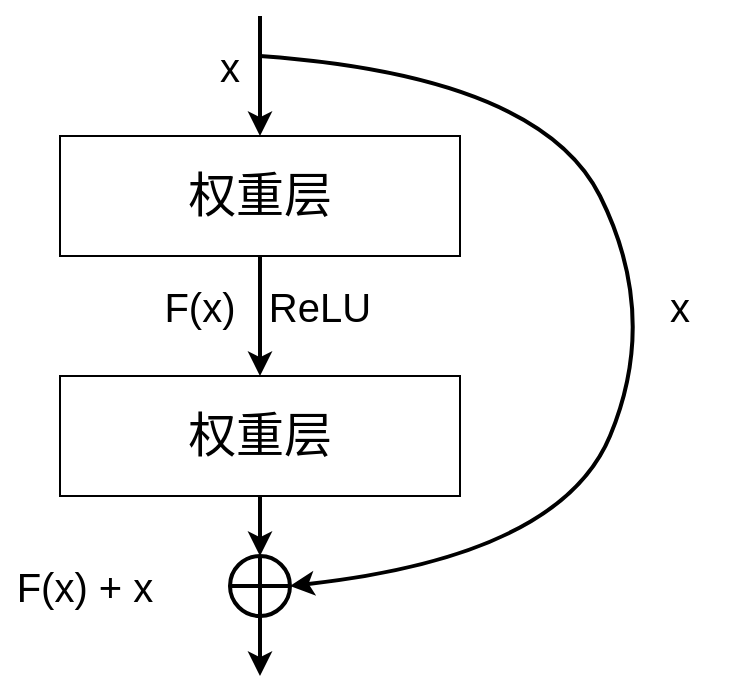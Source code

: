 <mxfile version="21.2.9" type="github">
  <diagram name="第 1 页" id="6xigYP2YSiPS-W8M_W-d">
    <mxGraphModel dx="928" dy="579" grid="1" gridSize="10" guides="1" tooltips="1" connect="1" arrows="1" fold="1" page="1" pageScale="1" pageWidth="827" pageHeight="1169" math="0" shadow="0">
      <root>
        <mxCell id="0" />
        <mxCell id="1" parent="0" />
        <mxCell id="XxkEVFD_VKsQfanu5EQY-4" style="edgeStyle=orthogonalEdgeStyle;rounded=0;orthogonalLoop=1;jettySize=auto;html=1;exitX=0.5;exitY=1;exitDx=0;exitDy=0;entryX=0.5;entryY=0;entryDx=0;entryDy=0;strokeWidth=2;" edge="1" parent="1" source="XxkEVFD_VKsQfanu5EQY-1" target="XxkEVFD_VKsQfanu5EQY-2">
          <mxGeometry relative="1" as="geometry" />
        </mxCell>
        <mxCell id="XxkEVFD_VKsQfanu5EQY-1" value="&lt;font style=&quot;font-size: 24px;&quot;&gt;权重层&lt;/font&gt;" style="rounded=0;whiteSpace=wrap;html=1;" vertex="1" parent="1">
          <mxGeometry x="200" y="140" width="200" height="60" as="geometry" />
        </mxCell>
        <mxCell id="XxkEVFD_VKsQfanu5EQY-8" style="edgeStyle=orthogonalEdgeStyle;rounded=0;orthogonalLoop=1;jettySize=auto;html=1;exitX=0.5;exitY=1;exitDx=0;exitDy=0;strokeWidth=2;" edge="1" parent="1" source="XxkEVFD_VKsQfanu5EQY-2">
          <mxGeometry relative="1" as="geometry">
            <mxPoint x="300" y="350" as="targetPoint" />
          </mxGeometry>
        </mxCell>
        <mxCell id="XxkEVFD_VKsQfanu5EQY-2" value="&lt;font style=&quot;font-size: 24px;&quot;&gt;权重层&lt;/font&gt;" style="rounded=0;whiteSpace=wrap;html=1;" vertex="1" parent="1">
          <mxGeometry x="200" y="260" width="200" height="60" as="geometry" />
        </mxCell>
        <mxCell id="XxkEVFD_VKsQfanu5EQY-5" value="&lt;font style=&quot;font-size: 20px;&quot;&gt;ReLU&lt;/font&gt;" style="text;html=1;strokeColor=none;fillColor=none;align=center;verticalAlign=middle;whiteSpace=wrap;rounded=0;" vertex="1" parent="1">
          <mxGeometry x="300" y="210" width="60" height="30" as="geometry" />
        </mxCell>
        <mxCell id="XxkEVFD_VKsQfanu5EQY-6" value="" style="endArrow=classic;html=1;rounded=0;strokeWidth=2;entryX=0.5;entryY=0;entryDx=0;entryDy=0;" edge="1" parent="1" target="XxkEVFD_VKsQfanu5EQY-1">
          <mxGeometry width="50" height="50" relative="1" as="geometry">
            <mxPoint x="300" y="80" as="sourcePoint" />
            <mxPoint x="130" y="160" as="targetPoint" />
          </mxGeometry>
        </mxCell>
        <mxCell id="XxkEVFD_VKsQfanu5EQY-7" value="&lt;font style=&quot;font-size: 20px;&quot;&gt;x&lt;/font&gt;" style="text;html=1;strokeColor=none;fillColor=none;align=center;verticalAlign=middle;whiteSpace=wrap;rounded=0;" vertex="1" parent="1">
          <mxGeometry x="255" y="90" width="60" height="30" as="geometry" />
        </mxCell>
        <mxCell id="XxkEVFD_VKsQfanu5EQY-9" value="" style="shape=orEllipse;perimeter=ellipsePerimeter;whiteSpace=wrap;html=1;backgroundOutline=1;strokeWidth=2;" vertex="1" parent="1">
          <mxGeometry x="285" y="350" width="30" height="30" as="geometry" />
        </mxCell>
        <mxCell id="XxkEVFD_VKsQfanu5EQY-12" value="" style="endArrow=classic;html=1;rounded=0;exitX=0.5;exitY=1;exitDx=0;exitDy=0;strokeWidth=2;" edge="1" parent="1" source="XxkEVFD_VKsQfanu5EQY-9">
          <mxGeometry width="50" height="50" relative="1" as="geometry">
            <mxPoint x="40" y="480" as="sourcePoint" />
            <mxPoint x="300" y="410" as="targetPoint" />
          </mxGeometry>
        </mxCell>
        <mxCell id="XxkEVFD_VKsQfanu5EQY-14" value="" style="curved=1;endArrow=classic;html=1;rounded=0;entryX=1;entryY=0.5;entryDx=0;entryDy=0;strokeWidth=2;" edge="1" parent="1" target="XxkEVFD_VKsQfanu5EQY-9">
          <mxGeometry width="50" height="50" relative="1" as="geometry">
            <mxPoint x="300" y="100" as="sourcePoint" />
            <mxPoint x="760" y="110" as="targetPoint" />
            <Array as="points">
              <mxPoint x="440" y="110" />
              <mxPoint x="500" y="230" />
              <mxPoint x="450" y="350" />
            </Array>
          </mxGeometry>
        </mxCell>
        <mxCell id="XxkEVFD_VKsQfanu5EQY-15" value="&lt;font style=&quot;font-size: 20px;&quot;&gt;x&lt;/font&gt;" style="text;html=1;strokeColor=none;fillColor=none;align=center;verticalAlign=middle;whiteSpace=wrap;rounded=0;" vertex="1" parent="1">
          <mxGeometry x="480" y="210" width="60" height="30" as="geometry" />
        </mxCell>
        <mxCell id="XxkEVFD_VKsQfanu5EQY-16" value="&lt;font style=&quot;font-size: 20px;&quot;&gt;F(x)&lt;/font&gt;" style="text;html=1;strokeColor=none;fillColor=none;align=center;verticalAlign=middle;whiteSpace=wrap;rounded=0;" vertex="1" parent="1">
          <mxGeometry x="240" y="210" width="60" height="30" as="geometry" />
        </mxCell>
        <mxCell id="XxkEVFD_VKsQfanu5EQY-17" value="&lt;font style=&quot;font-size: 20px;&quot;&gt;F(x) + x&lt;/font&gt;" style="text;html=1;strokeColor=none;fillColor=none;align=center;verticalAlign=middle;whiteSpace=wrap;rounded=0;" vertex="1" parent="1">
          <mxGeometry x="170" y="350" width="85" height="30" as="geometry" />
        </mxCell>
      </root>
    </mxGraphModel>
  </diagram>
</mxfile>
